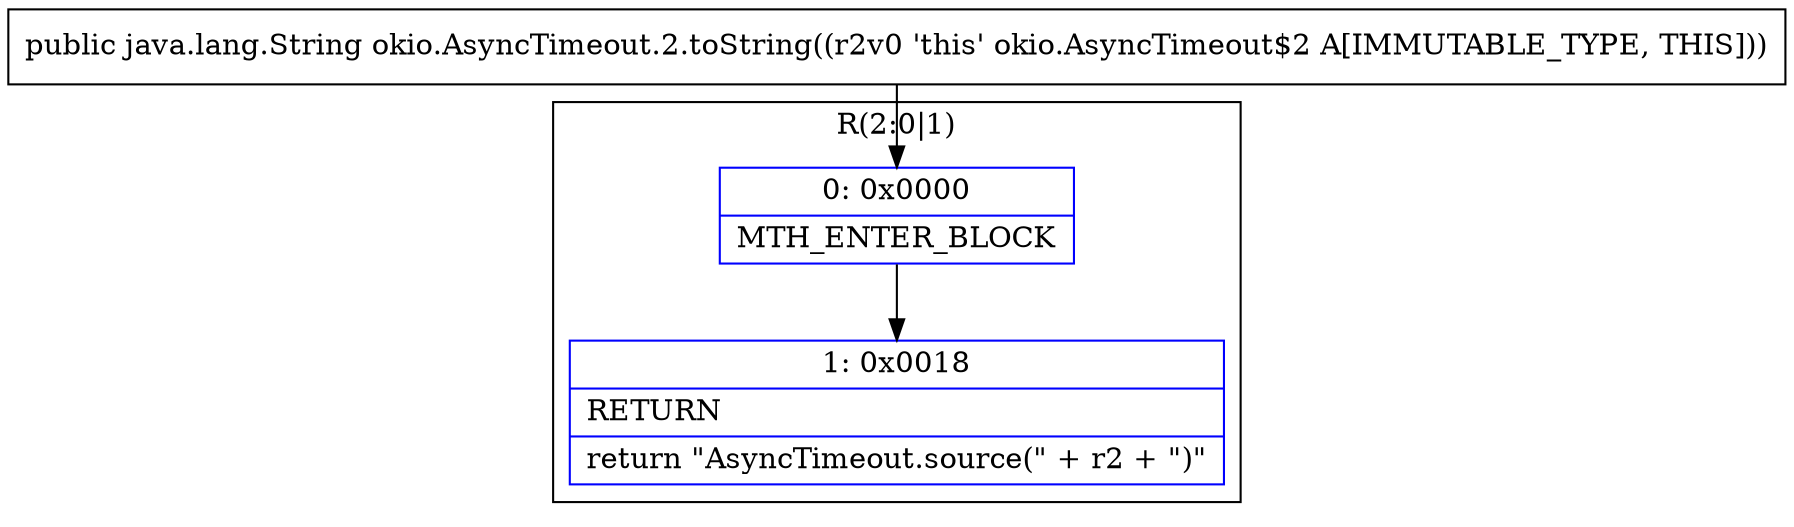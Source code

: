 digraph "CFG forokio.AsyncTimeout.2.toString()Ljava\/lang\/String;" {
subgraph cluster_Region_1216181794 {
label = "R(2:0|1)";
node [shape=record,color=blue];
Node_0 [shape=record,label="{0\:\ 0x0000|MTH_ENTER_BLOCK\l}"];
Node_1 [shape=record,label="{1\:\ 0x0018|RETURN\l|return \"AsyncTimeout.source(\" + r2 + \")\"\l}"];
}
MethodNode[shape=record,label="{public java.lang.String okio.AsyncTimeout.2.toString((r2v0 'this' okio.AsyncTimeout$2 A[IMMUTABLE_TYPE, THIS])) }"];
MethodNode -> Node_0;
Node_0 -> Node_1;
}

